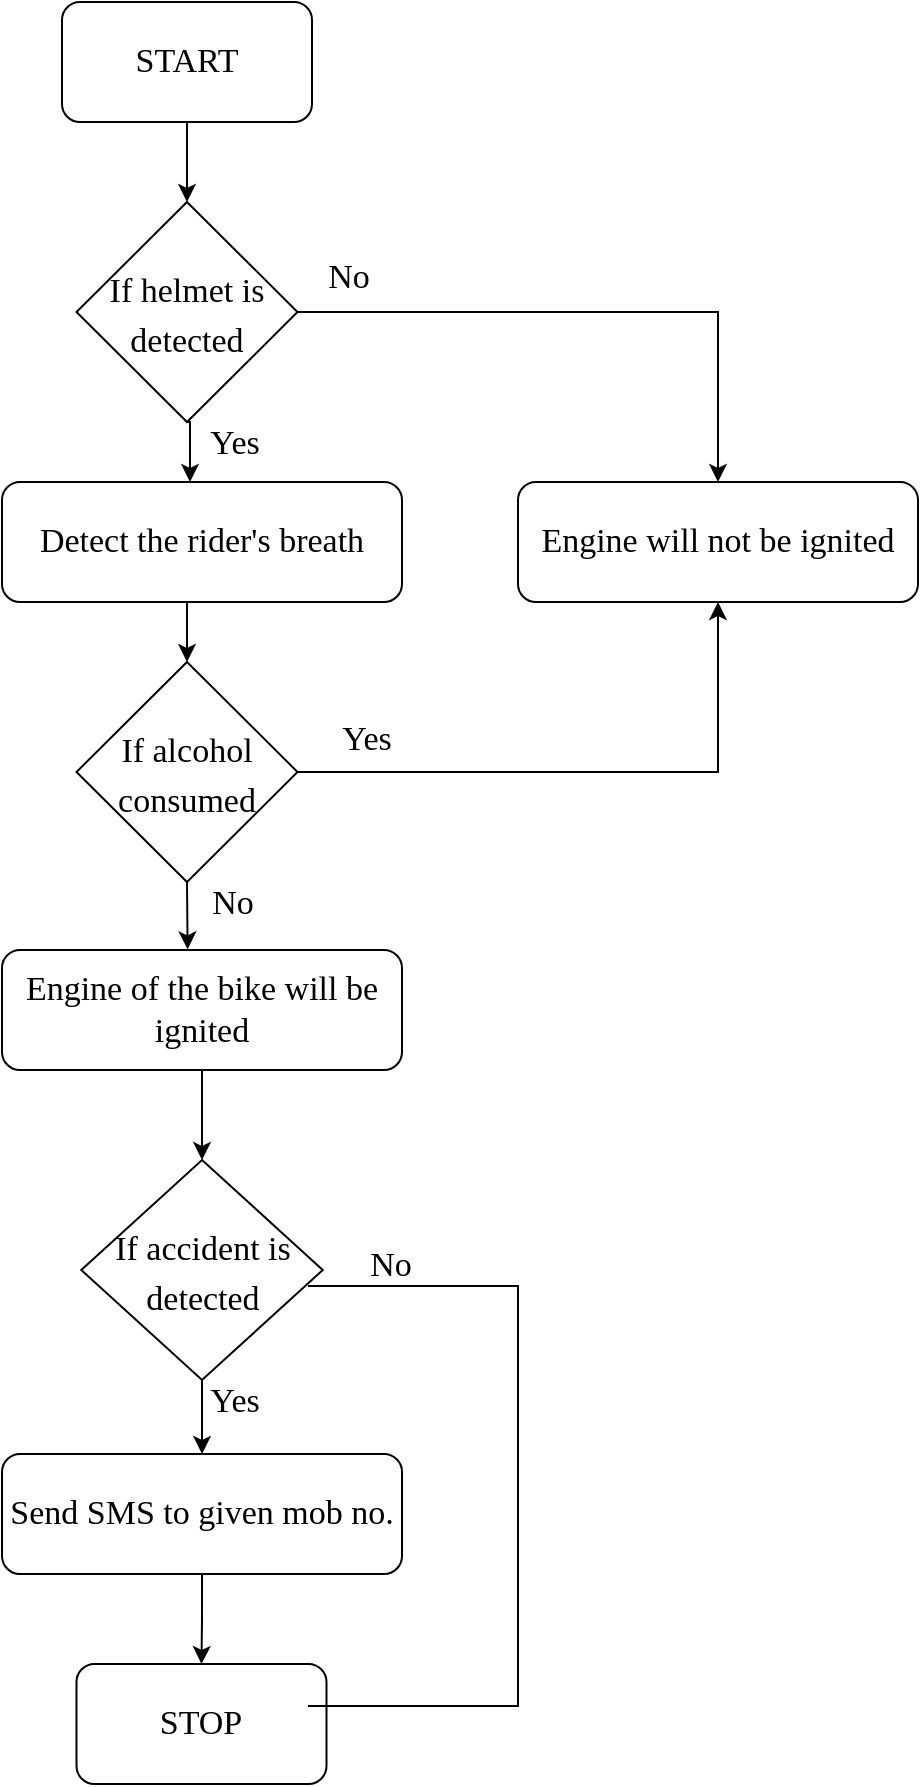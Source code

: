 <mxfile version="17.4.6" type="github">
  <diagram id="jOqtSxM-8zZIy-7nrG3q" name="Page-1">
    <mxGraphModel dx="914" dy="474" grid="1" gridSize="21" guides="1" tooltips="1" connect="1" arrows="1" fold="1" page="1" pageScale="1" pageWidth="1169" pageHeight="827" background="#ffffff" math="0" shadow="0">
      <root>
        <mxCell id="0" />
        <mxCell id="1" parent="0" />
        <mxCell id="qWQnZkXp50kozFIKqKcd-3" style="edgeStyle=orthogonalEdgeStyle;rounded=0;orthogonalLoop=1;jettySize=auto;html=1;exitX=0.5;exitY=1;exitDx=0;exitDy=0;entryX=0.5;entryY=0;entryDx=0;entryDy=0;fontFamily=Times New Roman;fontSize=17;" edge="1" parent="1" source="qWQnZkXp50kozFIKqKcd-1" target="qWQnZkXp50kozFIKqKcd-2">
          <mxGeometry relative="1" as="geometry" />
        </mxCell>
        <mxCell id="qWQnZkXp50kozFIKqKcd-1" value="&lt;font style=&quot;font-size: 17px&quot;&gt;START&lt;/font&gt;" style="rounded=1;whiteSpace=wrap;html=1;fontFamily=Times New Roman;" vertex="1" parent="1">
          <mxGeometry x="360" y="30" width="125" height="60" as="geometry" />
        </mxCell>
        <mxCell id="qWQnZkXp50kozFIKqKcd-6" style="edgeStyle=orthogonalEdgeStyle;rounded=0;orthogonalLoop=1;jettySize=auto;html=1;exitX=0.5;exitY=1;exitDx=0;exitDy=0;entryX=0.47;entryY=0;entryDx=0;entryDy=0;entryPerimeter=0;fontFamily=Times New Roman;fontSize=17;" edge="1" parent="1" source="qWQnZkXp50kozFIKqKcd-2" target="qWQnZkXp50kozFIKqKcd-4">
          <mxGeometry relative="1" as="geometry" />
        </mxCell>
        <mxCell id="qWQnZkXp50kozFIKqKcd-26" style="edgeStyle=orthogonalEdgeStyle;rounded=0;orthogonalLoop=1;jettySize=auto;html=1;exitX=1;exitY=0.5;exitDx=0;exitDy=0;fontFamily=Times New Roman;fontSize=17;" edge="1" parent="1" source="qWQnZkXp50kozFIKqKcd-2" target="qWQnZkXp50kozFIKqKcd-25">
          <mxGeometry relative="1" as="geometry" />
        </mxCell>
        <mxCell id="qWQnZkXp50kozFIKqKcd-2" value="&lt;font style=&quot;font-size: 17px&quot;&gt;If helmet is detected&lt;/font&gt;" style="rhombus;whiteSpace=wrap;html=1;fontFamily=Times New Roman;fontSize=20;" vertex="1" parent="1">
          <mxGeometry x="367.25" y="130" width="110.5" height="110" as="geometry" />
        </mxCell>
        <mxCell id="qWQnZkXp50kozFIKqKcd-9" style="edgeStyle=orthogonalEdgeStyle;rounded=0;orthogonalLoop=1;jettySize=auto;html=1;exitX=0.5;exitY=1;exitDx=0;exitDy=0;entryX=0.5;entryY=0;entryDx=0;entryDy=0;fontFamily=Times New Roman;fontSize=17;" edge="1" parent="1" source="qWQnZkXp50kozFIKqKcd-4" target="qWQnZkXp50kozFIKqKcd-7">
          <mxGeometry relative="1" as="geometry" />
        </mxCell>
        <mxCell id="qWQnZkXp50kozFIKqKcd-4" value="Detect the rider&#39;s breath" style="rounded=1;whiteSpace=wrap;html=1;fontFamily=Times New Roman;fontSize=17;" vertex="1" parent="1">
          <mxGeometry x="330" y="270" width="200" height="60" as="geometry" />
        </mxCell>
        <mxCell id="qWQnZkXp50kozFIKqKcd-13" style="edgeStyle=orthogonalEdgeStyle;rounded=0;orthogonalLoop=1;jettySize=auto;html=1;exitX=0.5;exitY=1;exitDx=0;exitDy=0;entryX=0.464;entryY=-0.005;entryDx=0;entryDy=0;entryPerimeter=0;fontFamily=Times New Roman;fontSize=17;" edge="1" parent="1" source="qWQnZkXp50kozFIKqKcd-7" target="qWQnZkXp50kozFIKqKcd-11">
          <mxGeometry relative="1" as="geometry" />
        </mxCell>
        <mxCell id="qWQnZkXp50kozFIKqKcd-27" style="edgeStyle=orthogonalEdgeStyle;rounded=0;orthogonalLoop=1;jettySize=auto;html=1;exitX=1;exitY=0.5;exitDx=0;exitDy=0;entryX=0.5;entryY=1;entryDx=0;entryDy=0;fontFamily=Times New Roman;fontSize=17;" edge="1" parent="1" source="qWQnZkXp50kozFIKqKcd-7" target="qWQnZkXp50kozFIKqKcd-25">
          <mxGeometry relative="1" as="geometry" />
        </mxCell>
        <mxCell id="qWQnZkXp50kozFIKqKcd-7" value="&lt;font style=&quot;font-size: 17px&quot;&gt;If alcohol consumed&lt;/font&gt;" style="rhombus;whiteSpace=wrap;html=1;fontFamily=Times New Roman;fontSize=20;" vertex="1" parent="1">
          <mxGeometry x="367.25" y="360" width="110.5" height="110" as="geometry" />
        </mxCell>
        <mxCell id="qWQnZkXp50kozFIKqKcd-10" value="Yes" style="text;html=1;align=center;verticalAlign=middle;resizable=0;points=[];autosize=1;strokeColor=none;fillColor=none;fontSize=17;fontFamily=Times New Roman;" vertex="1" parent="1">
          <mxGeometry x="425" y="240" width="42" height="21" as="geometry" />
        </mxCell>
        <mxCell id="qWQnZkXp50kozFIKqKcd-17" style="edgeStyle=orthogonalEdgeStyle;rounded=0;orthogonalLoop=1;jettySize=auto;html=1;entryX=0.5;entryY=0;entryDx=0;entryDy=0;fontFamily=Times New Roman;fontSize=17;" edge="1" parent="1" source="qWQnZkXp50kozFIKqKcd-11" target="qWQnZkXp50kozFIKqKcd-16">
          <mxGeometry relative="1" as="geometry" />
        </mxCell>
        <mxCell id="qWQnZkXp50kozFIKqKcd-11" value="Engine of the bike will be ignited" style="rounded=1;whiteSpace=wrap;html=1;fontFamily=Times New Roman;fontSize=17;" vertex="1" parent="1">
          <mxGeometry x="330" y="504" width="200" height="60" as="geometry" />
        </mxCell>
        <mxCell id="qWQnZkXp50kozFIKqKcd-15" value="No" style="text;html=1;align=center;verticalAlign=middle;resizable=0;points=[];autosize=1;strokeColor=none;fillColor=none;fontSize=17;fontFamily=Times New Roman;" vertex="1" parent="1">
          <mxGeometry x="424" y="470" width="42" height="21" as="geometry" />
        </mxCell>
        <mxCell id="qWQnZkXp50kozFIKqKcd-19" style="edgeStyle=orthogonalEdgeStyle;rounded=0;orthogonalLoop=1;jettySize=auto;html=1;exitX=0.5;exitY=1;exitDx=0;exitDy=0;entryX=0.5;entryY=0;entryDx=0;entryDy=0;fontFamily=Times New Roman;fontSize=17;" edge="1" parent="1" source="qWQnZkXp50kozFIKqKcd-16" target="qWQnZkXp50kozFIKqKcd-18">
          <mxGeometry relative="1" as="geometry" />
        </mxCell>
        <mxCell id="qWQnZkXp50kozFIKqKcd-16" value="&lt;font style=&quot;font-size: 17px&quot;&gt;If accident is detected&lt;/font&gt;" style="rhombus;whiteSpace=wrap;html=1;fontFamily=Times New Roman;fontSize=20;" vertex="1" parent="1">
          <mxGeometry x="369.63" y="609" width="120.75" height="110" as="geometry" />
        </mxCell>
        <mxCell id="qWQnZkXp50kozFIKqKcd-22" style="edgeStyle=orthogonalEdgeStyle;rounded=0;orthogonalLoop=1;jettySize=auto;html=1;exitX=0.5;exitY=1;exitDx=0;exitDy=0;entryX=0.5;entryY=0;entryDx=0;entryDy=0;fontFamily=Times New Roman;fontSize=17;" edge="1" parent="1" source="qWQnZkXp50kozFIKqKcd-18" target="qWQnZkXp50kozFIKqKcd-21">
          <mxGeometry relative="1" as="geometry" />
        </mxCell>
        <mxCell id="qWQnZkXp50kozFIKqKcd-18" value="Send SMS to given mob no." style="rounded=1;whiteSpace=wrap;html=1;fontFamily=Times New Roman;fontSize=17;" vertex="1" parent="1">
          <mxGeometry x="330.01" y="756" width="200" height="60" as="geometry" />
        </mxCell>
        <mxCell id="qWQnZkXp50kozFIKqKcd-20" value="Yes" style="text;html=1;align=center;verticalAlign=middle;resizable=0;points=[];autosize=1;strokeColor=none;fillColor=none;fontSize=17;fontFamily=Times New Roman;" vertex="1" parent="1">
          <mxGeometry x="425" y="719" width="42" height="21" as="geometry" />
        </mxCell>
        <mxCell id="qWQnZkXp50kozFIKqKcd-21" value="&lt;font style=&quot;font-size: 17px&quot;&gt;STOP&lt;/font&gt;" style="rounded=1;whiteSpace=wrap;html=1;fontFamily=Times New Roman;" vertex="1" parent="1">
          <mxGeometry x="367.25" y="861" width="125" height="60" as="geometry" />
        </mxCell>
        <mxCell id="qWQnZkXp50kozFIKqKcd-25" value="Engine will not be ignited" style="rounded=1;whiteSpace=wrap;html=1;fontFamily=Times New Roman;fontSize=17;" vertex="1" parent="1">
          <mxGeometry x="588" y="270" width="200" height="60" as="geometry" />
        </mxCell>
        <mxCell id="qWQnZkXp50kozFIKqKcd-28" value="&lt;br&gt;Yes" style="text;html=1;align=center;verticalAlign=middle;resizable=0;points=[];autosize=1;strokeColor=none;fillColor=none;fontSize=17;fontFamily=Times New Roman;" vertex="1" parent="1">
          <mxGeometry x="491.25" y="367" width="42" height="42" as="geometry" />
        </mxCell>
        <mxCell id="qWQnZkXp50kozFIKqKcd-29" value="&lt;br&gt;No" style="text;html=1;align=center;verticalAlign=middle;resizable=0;points=[];autosize=1;strokeColor=none;fillColor=none;fontSize=17;fontFamily=Times New Roman;" vertex="1" parent="1">
          <mxGeometry x="482" y="136" width="42" height="42" as="geometry" />
        </mxCell>
        <mxCell id="qWQnZkXp50kozFIKqKcd-39" value="" style="strokeWidth=1;html=1;shape=mxgraph.flowchart.annotation_1;align=left;pointerEvents=1;fontFamily=Times New Roman;fontSize=17;fillColor=none;direction=west;" vertex="1" parent="1">
          <mxGeometry x="483" y="672" width="105" height="210" as="geometry" />
        </mxCell>
        <mxCell id="qWQnZkXp50kozFIKqKcd-40" value="No" style="text;html=1;align=center;verticalAlign=middle;resizable=0;points=[];autosize=1;strokeColor=none;fillColor=none;fontSize=17;fontFamily=Times New Roman;" vertex="1" parent="1">
          <mxGeometry x="503" y="651" width="42" height="21" as="geometry" />
        </mxCell>
      </root>
    </mxGraphModel>
  </diagram>
</mxfile>
